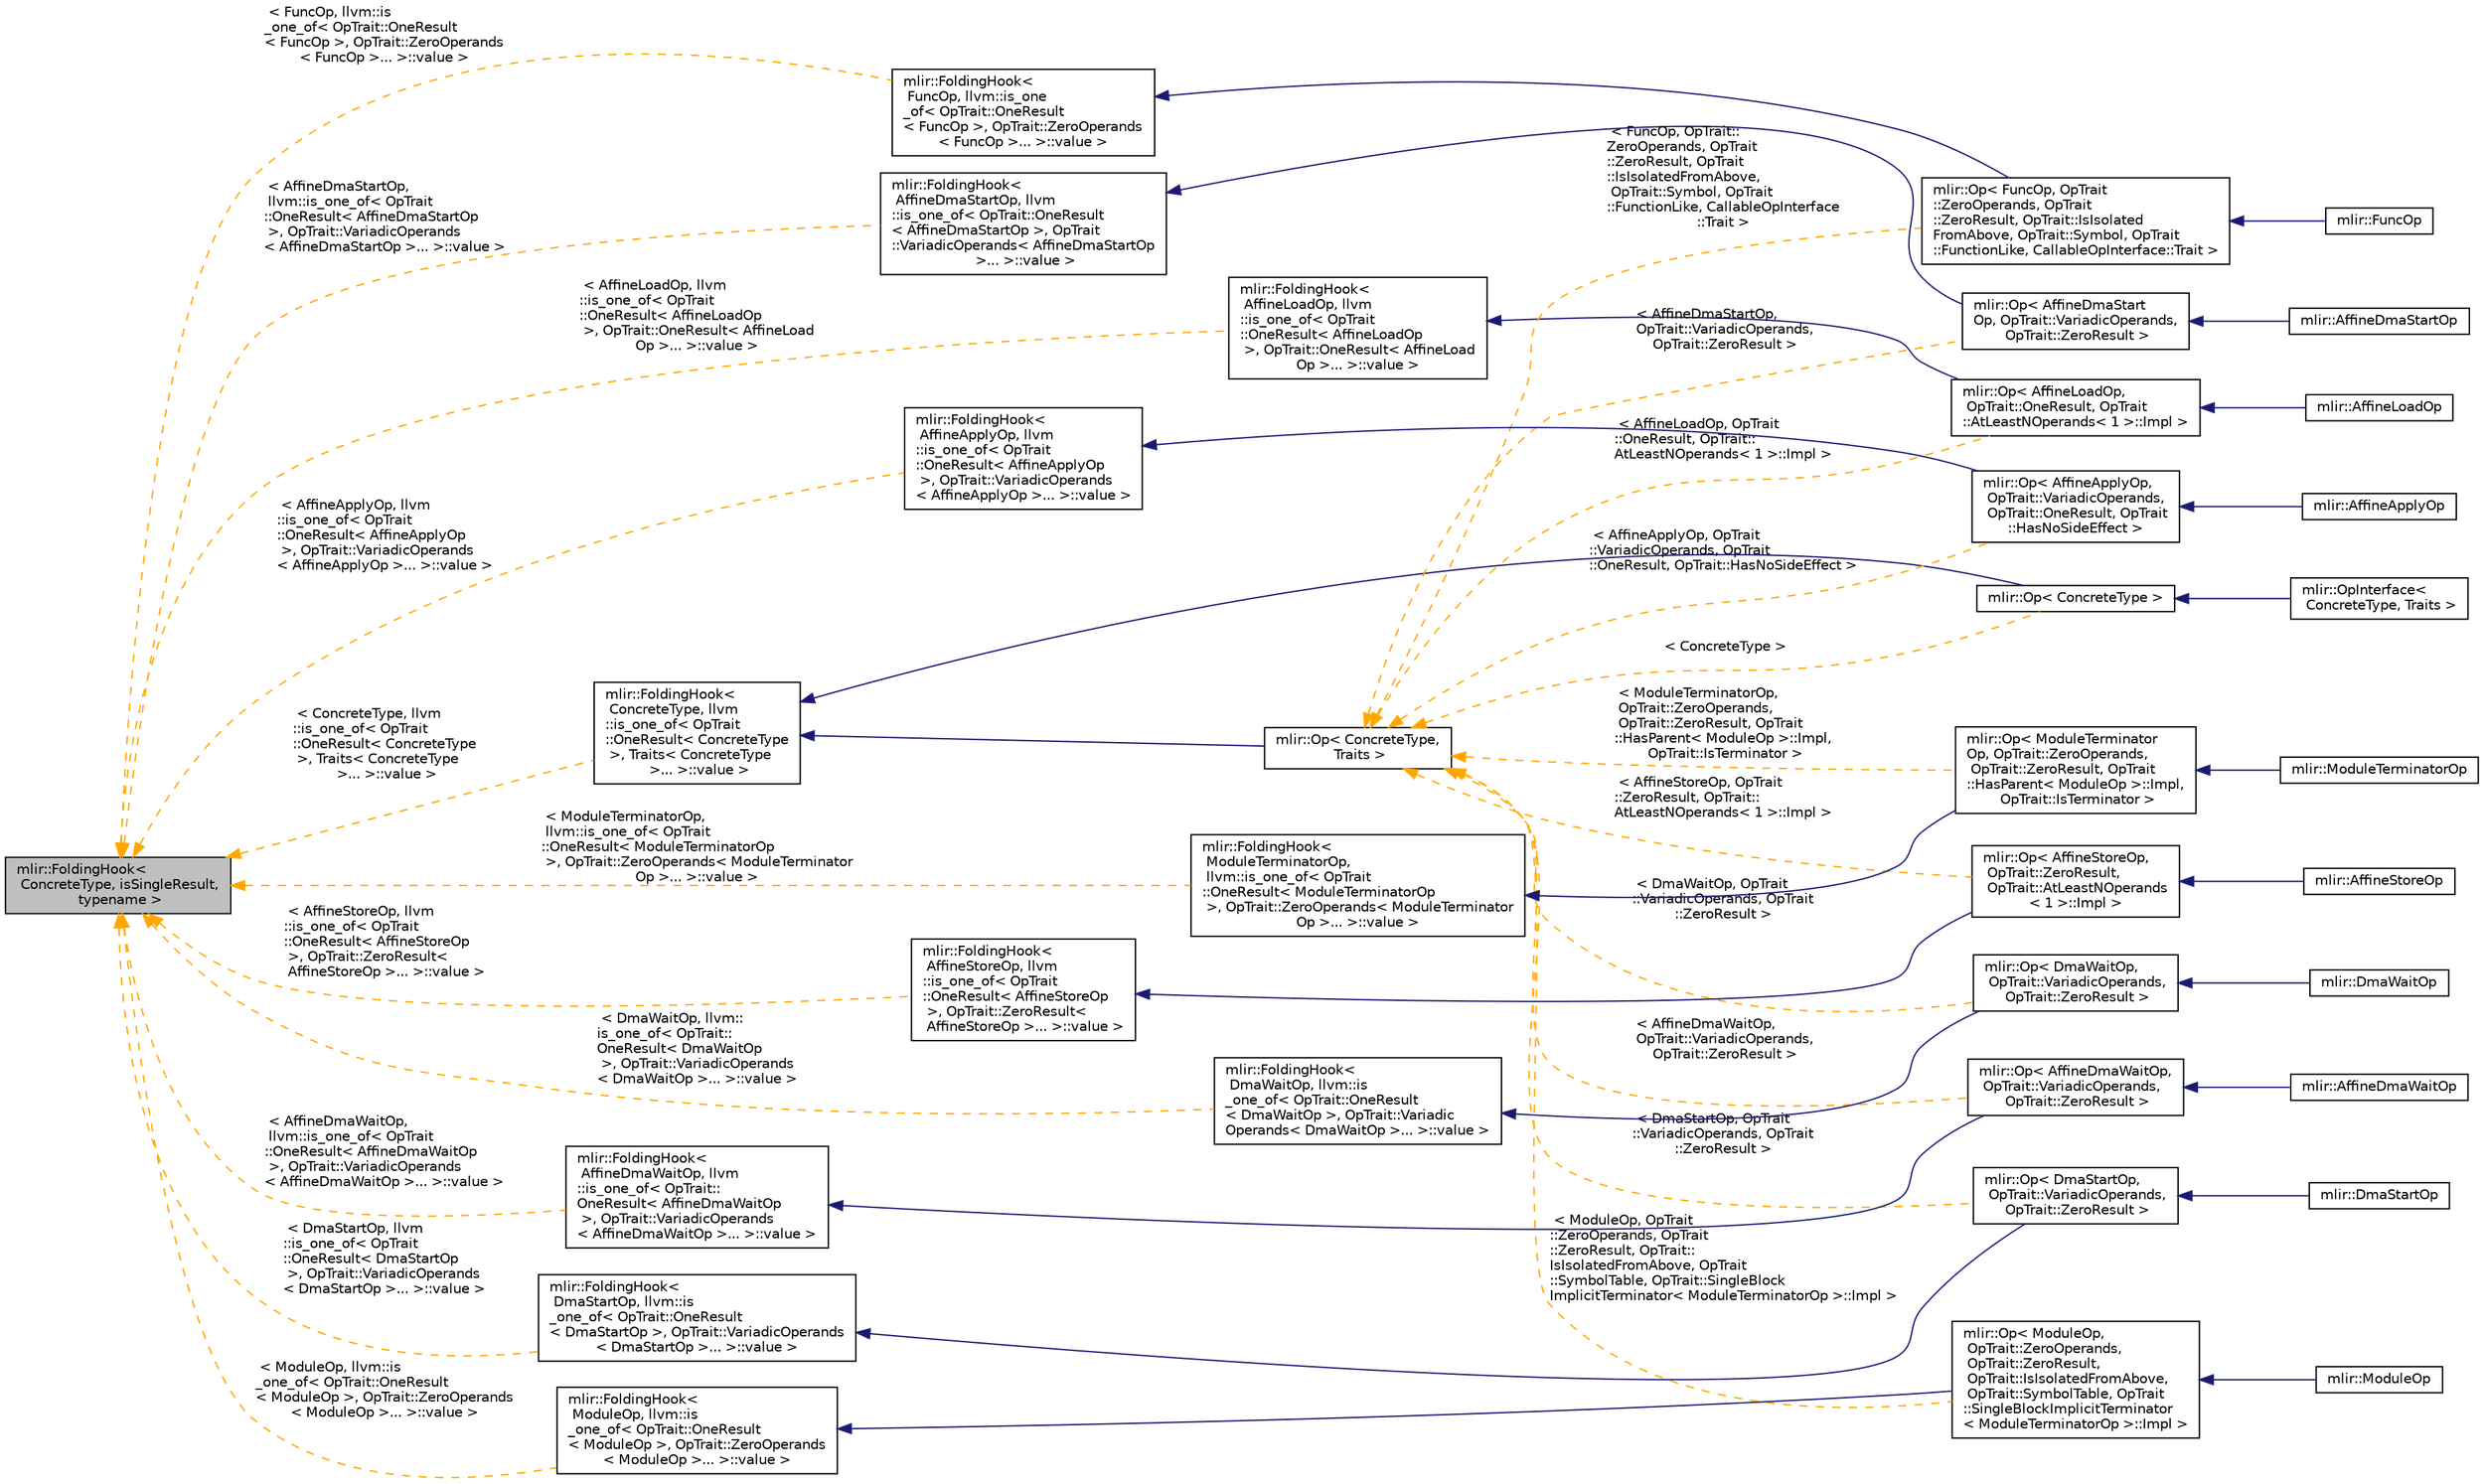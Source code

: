 digraph "mlir::FoldingHook&lt; ConcreteType, isSingleResult, typename &gt;"
{
  bgcolor="transparent";
  edge [fontname="Helvetica",fontsize="10",labelfontname="Helvetica",labelfontsize="10"];
  node [fontname="Helvetica",fontsize="10",shape=record];
  rankdir="LR";
  Node0 [label="mlir::FoldingHook\<\l ConcreteType, isSingleResult,\l typename \>",height=0.2,width=0.4,color="black", fillcolor="grey75", style="filled", fontcolor="black"];
  Node0 -> Node1 [dir="back",color="orange",fontsize="10",style="dashed",label=" \< FuncOp, llvm::is\l_one_of\< OpTrait::OneResult\l\< FuncOp \>, OpTrait::ZeroOperands\l\< FuncOp \>... \>::value \>" ,fontname="Helvetica"];
  Node1 [label="mlir::FoldingHook\<\l FuncOp, llvm::is_one\l_of\< OpTrait::OneResult\l\< FuncOp \>, OpTrait::ZeroOperands\l\< FuncOp \>... \>::value \>",height=0.2,width=0.4,color="black",URL="$classmlir_1_1FoldingHook.html"];
  Node1 -> Node2 [dir="back",color="midnightblue",fontsize="10",style="solid",fontname="Helvetica"];
  Node2 [label="mlir::Op\< FuncOp, OpTrait\l::ZeroOperands, OpTrait\l::ZeroResult, OpTrait::IsIsolated\lFromAbove, OpTrait::Symbol, OpTrait\l::FunctionLike, CallableOpInterface::Trait \>",height=0.2,width=0.4,color="black",URL="$classmlir_1_1Op.html"];
  Node2 -> Node3 [dir="back",color="midnightblue",fontsize="10",style="solid",fontname="Helvetica"];
  Node3 [label="mlir::FuncOp",height=0.2,width=0.4,color="black",URL="$classmlir_1_1FuncOp.html",tooltip="FuncOp represents a function, or an operation containing one region that forms a CFG(Control Flow Gra..."];
  Node0 -> Node4 [dir="back",color="orange",fontsize="10",style="dashed",label=" \< AffineDmaStartOp,\l llvm::is_one_of\< OpTrait\l::OneResult\< AffineDmaStartOp\l \>, OpTrait::VariadicOperands\l\< AffineDmaStartOp \>... \>::value \>" ,fontname="Helvetica"];
  Node4 [label="mlir::FoldingHook\<\l AffineDmaStartOp, llvm\l::is_one_of\< OpTrait::OneResult\l\< AffineDmaStartOp \>, OpTrait\l::VariadicOperands\< AffineDmaStartOp\l \>... \>::value \>",height=0.2,width=0.4,color="black",URL="$classmlir_1_1FoldingHook.html"];
  Node4 -> Node5 [dir="back",color="midnightblue",fontsize="10",style="solid",fontname="Helvetica"];
  Node5 [label="mlir::Op\< AffineDmaStart\lOp, OpTrait::VariadicOperands,\l OpTrait::ZeroResult \>",height=0.2,width=0.4,color="black",URL="$classmlir_1_1Op.html"];
  Node5 -> Node6 [dir="back",color="midnightblue",fontsize="10",style="solid",fontname="Helvetica"];
  Node6 [label="mlir::AffineDmaStartOp",height=0.2,width=0.4,color="black",URL="$classmlir_1_1AffineDmaStartOp.html",tooltip="AffineDmaStartOp starts a non-blocking DMA operation that transfers data from a source memref to a de..."];
  Node0 -> Node7 [dir="back",color="orange",fontsize="10",style="dashed",label=" \< AffineLoadOp, llvm\l::is_one_of\< OpTrait\l::OneResult\< AffineLoadOp\l \>, OpTrait::OneResult\< AffineLoad\lOp \>... \>::value \>" ,fontname="Helvetica"];
  Node7 [label="mlir::FoldingHook\<\l AffineLoadOp, llvm\l::is_one_of\< OpTrait\l::OneResult\< AffineLoadOp\l \>, OpTrait::OneResult\< AffineLoad\lOp \>... \>::value \>",height=0.2,width=0.4,color="black",URL="$classmlir_1_1FoldingHook.html"];
  Node7 -> Node8 [dir="back",color="midnightblue",fontsize="10",style="solid",fontname="Helvetica"];
  Node8 [label="mlir::Op\< AffineLoadOp,\l OpTrait::OneResult, OpTrait\l::AtLeastNOperands\< 1 \>::Impl \>",height=0.2,width=0.4,color="black",URL="$classmlir_1_1Op.html"];
  Node8 -> Node9 [dir="back",color="midnightblue",fontsize="10",style="solid",fontname="Helvetica"];
  Node9 [label="mlir::AffineLoadOp",height=0.2,width=0.4,color="black",URL="$classmlir_1_1AffineLoadOp.html",tooltip="The \"affine.load\" op reads an element from a memref, where the index for each memref dimension is an ..."];
  Node0 -> Node10 [dir="back",color="orange",fontsize="10",style="dashed",label=" \< ConcreteType, llvm\l::is_one_of\< OpTrait\l::OneResult\< ConcreteType\l \>, Traits\< ConcreteType\l \>... \>::value \>" ,fontname="Helvetica"];
  Node10 [label="mlir::FoldingHook\<\l ConcreteType, llvm\l::is_one_of\< OpTrait\l::OneResult\< ConcreteType\l \>, Traits\< ConcreteType\l \>... \>::value \>",height=0.2,width=0.4,color="black",URL="$classmlir_1_1FoldingHook.html"];
  Node10 -> Node11 [dir="back",color="midnightblue",fontsize="10",style="solid",fontname="Helvetica"];
  Node11 [label="mlir::Op\< ConcreteType,\l Traits \>",height=0.2,width=0.4,color="black",URL="$classmlir_1_1Op.html",tooltip="This provides public APIs that all operations should have. "];
  Node11 -> Node12 [dir="back",color="orange",fontsize="10",style="dashed",label=" \< AffineApplyOp, OpTrait\l::VariadicOperands, OpTrait\l::OneResult, OpTrait::HasNoSideEffect \>" ,fontname="Helvetica"];
  Node12 [label="mlir::Op\< AffineApplyOp,\l OpTrait::VariadicOperands,\l OpTrait::OneResult, OpTrait\l::HasNoSideEffect \>",height=0.2,width=0.4,color="black",URL="$classmlir_1_1Op.html"];
  Node12 -> Node13 [dir="back",color="midnightblue",fontsize="10",style="solid",fontname="Helvetica"];
  Node13 [label="mlir::AffineApplyOp",height=0.2,width=0.4,color="black",URL="$classmlir_1_1AffineApplyOp.html",tooltip="The \"affine.apply\" operation applies an affine map to a list of operands, yielding a single result..."];
  Node11 -> Node14 [dir="back",color="orange",fontsize="10",style="dashed",label=" \< ModuleTerminatorOp,\l OpTrait::ZeroOperands,\l OpTrait::ZeroResult, OpTrait\l::HasParent\< ModuleOp \>::Impl,\l OpTrait::IsTerminator \>" ,fontname="Helvetica"];
  Node14 [label="mlir::Op\< ModuleTerminator\lOp, OpTrait::ZeroOperands,\l OpTrait::ZeroResult, OpTrait\l::HasParent\< ModuleOp \>::Impl,\l OpTrait::IsTerminator \>",height=0.2,width=0.4,color="black",URL="$classmlir_1_1Op.html"];
  Node14 -> Node15 [dir="back",color="midnightblue",fontsize="10",style="solid",fontname="Helvetica"];
  Node15 [label="mlir::ModuleTerminatorOp",height=0.2,width=0.4,color="black",URL="$classmlir_1_1ModuleTerminatorOp.html",tooltip="The ModuleTerminatorOp is a special terminator operation for the body of a ModuleOp, it has no semantic meaning beyond keeping the body of a ModuleOp well-formed. "];
  Node11 -> Node16 [dir="back",color="orange",fontsize="10",style="dashed",label=" \< AffineStoreOp, OpTrait\l::ZeroResult, OpTrait::\lAtLeastNOperands\< 1 \>::Impl \>" ,fontname="Helvetica"];
  Node16 [label="mlir::Op\< AffineStoreOp,\l OpTrait::ZeroResult,\l OpTrait::AtLeastNOperands\l\< 1 \>::Impl \>",height=0.2,width=0.4,color="black",URL="$classmlir_1_1Op.html"];
  Node16 -> Node17 [dir="back",color="midnightblue",fontsize="10",style="solid",fontname="Helvetica"];
  Node17 [label="mlir::AffineStoreOp",height=0.2,width=0.4,color="black",URL="$classmlir_1_1AffineStoreOp.html",tooltip="The \"affine.store\" op writes an element to a memref, where the index for each memref dimension is an ..."];
  Node11 -> Node18 [dir="back",color="orange",fontsize="10",style="dashed",label=" \< DmaWaitOp, OpTrait\l::VariadicOperands, OpTrait\l::ZeroResult \>" ,fontname="Helvetica"];
  Node18 [label="mlir::Op\< DmaWaitOp,\l OpTrait::VariadicOperands,\l OpTrait::ZeroResult \>",height=0.2,width=0.4,color="black",URL="$classmlir_1_1Op.html"];
  Node18 -> Node19 [dir="back",color="midnightblue",fontsize="10",style="solid",fontname="Helvetica"];
  Node19 [label="mlir::DmaWaitOp",height=0.2,width=0.4,color="black",URL="$classmlir_1_1DmaWaitOp.html"];
  Node11 -> Node20 [dir="back",color="orange",fontsize="10",style="dashed",label=" \< AffineDmaWaitOp,\l OpTrait::VariadicOperands,\l OpTrait::ZeroResult \>" ,fontname="Helvetica"];
  Node20 [label="mlir::Op\< AffineDmaWaitOp,\l OpTrait::VariadicOperands,\l OpTrait::ZeroResult \>",height=0.2,width=0.4,color="black",URL="$classmlir_1_1Op.html"];
  Node20 -> Node21 [dir="back",color="midnightblue",fontsize="10",style="solid",fontname="Helvetica"];
  Node21 [label="mlir::AffineDmaWaitOp",height=0.2,width=0.4,color="black",URL="$classmlir_1_1AffineDmaWaitOp.html",tooltip="AffineDmaWaitOp blocks until the completion of a DMA operation associated with the tag element &#39;tag[i..."];
  Node11 -> Node2 [dir="back",color="orange",fontsize="10",style="dashed",label=" \< FuncOp, OpTrait::\lZeroOperands, OpTrait\l::ZeroResult, OpTrait\l::IsIsolatedFromAbove,\l OpTrait::Symbol, OpTrait\l::FunctionLike, CallableOpInterface\l::Trait \>" ,fontname="Helvetica"];
  Node11 -> Node22 [dir="back",color="orange",fontsize="10",style="dashed",label=" \< ConcreteType \>" ,fontname="Helvetica"];
  Node22 [label="mlir::Op\< ConcreteType \>",height=0.2,width=0.4,color="black",URL="$classmlir_1_1Op.html"];
  Node22 -> Node23 [dir="back",color="midnightblue",fontsize="10",style="solid",fontname="Helvetica"];
  Node23 [label="mlir::OpInterface\<\l ConcreteType, Traits \>",height=0.2,width=0.4,color="black",URL="$classmlir_1_1OpInterface.html",tooltip="This class represents the base of an operation interface. "];
  Node11 -> Node24 [dir="back",color="orange",fontsize="10",style="dashed",label=" \< DmaStartOp, OpTrait\l::VariadicOperands, OpTrait\l::ZeroResult \>" ,fontname="Helvetica"];
  Node24 [label="mlir::Op\< DmaStartOp,\l OpTrait::VariadicOperands,\l OpTrait::ZeroResult \>",height=0.2,width=0.4,color="black",URL="$classmlir_1_1Op.html"];
  Node24 -> Node25 [dir="back",color="midnightblue",fontsize="10",style="solid",fontname="Helvetica"];
  Node25 [label="mlir::DmaStartOp",height=0.2,width=0.4,color="black",URL="$classmlir_1_1DmaStartOp.html"];
  Node11 -> Node26 [dir="back",color="orange",fontsize="10",style="dashed",label=" \< ModuleOp, OpTrait\l::ZeroOperands, OpTrait\l::ZeroResult, OpTrait::\lIsIsolatedFromAbove, OpTrait\l::SymbolTable, OpTrait::SingleBlock\lImplicitTerminator\< ModuleTerminatorOp \>::Impl \>" ,fontname="Helvetica"];
  Node26 [label="mlir::Op\< ModuleOp,\l OpTrait::ZeroOperands,\l OpTrait::ZeroResult,\l OpTrait::IsIsolatedFromAbove,\l OpTrait::SymbolTable, OpTrait\l::SingleBlockImplicitTerminator\l\< ModuleTerminatorOp \>::Impl \>",height=0.2,width=0.4,color="black",URL="$classmlir_1_1Op.html"];
  Node26 -> Node27 [dir="back",color="midnightblue",fontsize="10",style="solid",fontname="Helvetica"];
  Node27 [label="mlir::ModuleOp",height=0.2,width=0.4,color="black",URL="$classmlir_1_1ModuleOp.html",tooltip="ModuleOp represents a module, or an operation containing one region with a single block containing op..."];
  Node11 -> Node5 [dir="back",color="orange",fontsize="10",style="dashed",label=" \< AffineDmaStartOp,\l OpTrait::VariadicOperands,\l OpTrait::ZeroResult \>" ,fontname="Helvetica"];
  Node11 -> Node8 [dir="back",color="orange",fontsize="10",style="dashed",label=" \< AffineLoadOp, OpTrait\l::OneResult, OpTrait::\lAtLeastNOperands\< 1 \>::Impl \>" ,fontname="Helvetica"];
  Node10 -> Node22 [dir="back",color="midnightblue",fontsize="10",style="solid",fontname="Helvetica"];
  Node0 -> Node28 [dir="back",color="orange",fontsize="10",style="dashed",label=" \< DmaWaitOp, llvm::\lis_one_of\< OpTrait::\lOneResult\< DmaWaitOp\l \>, OpTrait::VariadicOperands\l\< DmaWaitOp \>... \>::value \>" ,fontname="Helvetica"];
  Node28 [label="mlir::FoldingHook\<\l DmaWaitOp, llvm::is\l_one_of\< OpTrait::OneResult\l\< DmaWaitOp \>, OpTrait::Variadic\lOperands\< DmaWaitOp \>... \>::value \>",height=0.2,width=0.4,color="black",URL="$classmlir_1_1FoldingHook.html"];
  Node28 -> Node18 [dir="back",color="midnightblue",fontsize="10",style="solid",fontname="Helvetica"];
  Node0 -> Node29 [dir="back",color="orange",fontsize="10",style="dashed",label=" \< DmaStartOp, llvm\l::is_one_of\< OpTrait\l::OneResult\< DmaStartOp\l \>, OpTrait::VariadicOperands\l\< DmaStartOp \>... \>::value \>" ,fontname="Helvetica"];
  Node29 [label="mlir::FoldingHook\<\l DmaStartOp, llvm::is\l_one_of\< OpTrait::OneResult\l\< DmaStartOp \>, OpTrait::VariadicOperands\l\< DmaStartOp \>... \>::value \>",height=0.2,width=0.4,color="black",URL="$classmlir_1_1FoldingHook.html"];
  Node29 -> Node24 [dir="back",color="midnightblue",fontsize="10",style="solid",fontname="Helvetica"];
  Node0 -> Node30 [dir="back",color="orange",fontsize="10",style="dashed",label=" \< ModuleOp, llvm::is\l_one_of\< OpTrait::OneResult\l\< ModuleOp \>, OpTrait::ZeroOperands\l\< ModuleOp \>... \>::value \>" ,fontname="Helvetica"];
  Node30 [label="mlir::FoldingHook\<\l ModuleOp, llvm::is\l_one_of\< OpTrait::OneResult\l\< ModuleOp \>, OpTrait::ZeroOperands\l\< ModuleOp \>... \>::value \>",height=0.2,width=0.4,color="black",URL="$classmlir_1_1FoldingHook.html"];
  Node30 -> Node26 [dir="back",color="midnightblue",fontsize="10",style="solid",fontname="Helvetica"];
  Node0 -> Node31 [dir="back",color="orange",fontsize="10",style="dashed",label=" \< AffineStoreOp, llvm\l::is_one_of\< OpTrait\l::OneResult\< AffineStoreOp\l \>, OpTrait::ZeroResult\<\l AffineStoreOp \>... \>::value \>" ,fontname="Helvetica"];
  Node31 [label="mlir::FoldingHook\<\l AffineStoreOp, llvm\l::is_one_of\< OpTrait\l::OneResult\< AffineStoreOp\l \>, OpTrait::ZeroResult\<\l AffineStoreOp \>... \>::value \>",height=0.2,width=0.4,color="black",URL="$classmlir_1_1FoldingHook.html"];
  Node31 -> Node16 [dir="back",color="midnightblue",fontsize="10",style="solid",fontname="Helvetica"];
  Node0 -> Node32 [dir="back",color="orange",fontsize="10",style="dashed",label=" \< ModuleTerminatorOp,\l llvm::is_one_of\< OpTrait\l::OneResult\< ModuleTerminatorOp\l \>, OpTrait::ZeroOperands\< ModuleTerminator\lOp \>... \>::value \>" ,fontname="Helvetica"];
  Node32 [label="mlir::FoldingHook\<\l ModuleTerminatorOp,\l llvm::is_one_of\< OpTrait\l::OneResult\< ModuleTerminatorOp\l \>, OpTrait::ZeroOperands\< ModuleTerminator\lOp \>... \>::value \>",height=0.2,width=0.4,color="black",URL="$classmlir_1_1FoldingHook.html"];
  Node32 -> Node14 [dir="back",color="midnightblue",fontsize="10",style="solid",fontname="Helvetica"];
  Node0 -> Node33 [dir="back",color="orange",fontsize="10",style="dashed",label=" \< AffineApplyOp, llvm\l::is_one_of\< OpTrait\l::OneResult\< AffineApplyOp\l \>, OpTrait::VariadicOperands\l\< AffineApplyOp \>... \>::value \>" ,fontname="Helvetica"];
  Node33 [label="mlir::FoldingHook\<\l AffineApplyOp, llvm\l::is_one_of\< OpTrait\l::OneResult\< AffineApplyOp\l \>, OpTrait::VariadicOperands\l\< AffineApplyOp \>... \>::value \>",height=0.2,width=0.4,color="black",URL="$classmlir_1_1FoldingHook.html"];
  Node33 -> Node12 [dir="back",color="midnightblue",fontsize="10",style="solid",fontname="Helvetica"];
  Node0 -> Node34 [dir="back",color="orange",fontsize="10",style="dashed",label=" \< AffineDmaWaitOp,\l llvm::is_one_of\< OpTrait\l::OneResult\< AffineDmaWaitOp\l \>, OpTrait::VariadicOperands\l\< AffineDmaWaitOp \>... \>::value \>" ,fontname="Helvetica"];
  Node34 [label="mlir::FoldingHook\<\l AffineDmaWaitOp, llvm\l::is_one_of\< OpTrait::\lOneResult\< AffineDmaWaitOp\l \>, OpTrait::VariadicOperands\l\< AffineDmaWaitOp \>... \>::value \>",height=0.2,width=0.4,color="black",URL="$classmlir_1_1FoldingHook.html"];
  Node34 -> Node20 [dir="back",color="midnightblue",fontsize="10",style="solid",fontname="Helvetica"];
}
